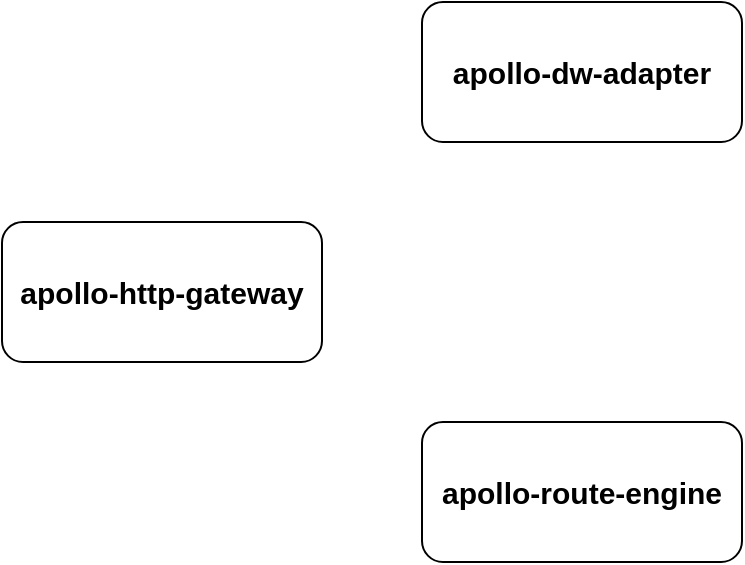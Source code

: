 <mxfile version="12.3.1" type="github" pages="1"><diagram id="PYrhTQeQlfIABqhHuDHg" name="第 1 页"><mxGraphModel dx="1422" dy="772" grid="1" gridSize="10" guides="1" tooltips="1" connect="1" arrows="1" fold="1" page="1" pageScale="1" pageWidth="1600" pageHeight="1200" math="0" shadow="0"><root><mxCell id="0"/><mxCell id="1" parent="0"/><mxCell id="SC0ZEZG3hTBKobqkoywg-1" value="&lt;h3&gt;&lt;font style=&quot;font-size: 15px&quot;&gt;apollo-http-gateway&lt;/font&gt;&lt;/h3&gt;" style="rounded=1;whiteSpace=wrap;html=1;" vertex="1" parent="1"><mxGeometry x="90" y="430" width="160" height="70" as="geometry"/></mxCell><mxCell id="SC0ZEZG3hTBKobqkoywg-2" value="&lt;h3&gt;&lt;font style=&quot;font-size: 15px&quot;&gt;apollo-route-engine&lt;/font&gt;&lt;/h3&gt;" style="rounded=1;whiteSpace=wrap;html=1;" vertex="1" parent="1"><mxGeometry x="300" y="530" width="160" height="70" as="geometry"/></mxCell><mxCell id="SC0ZEZG3hTBKobqkoywg-3" value="&lt;h3&gt;&lt;font style=&quot;font-size: 15px&quot;&gt;apollo-dw-adapter&lt;/font&gt;&lt;/h3&gt;" style="rounded=1;whiteSpace=wrap;html=1;" vertex="1" parent="1"><mxGeometry x="300" y="320" width="160" height="70" as="geometry"/></mxCell></root></mxGraphModel></diagram></mxfile>